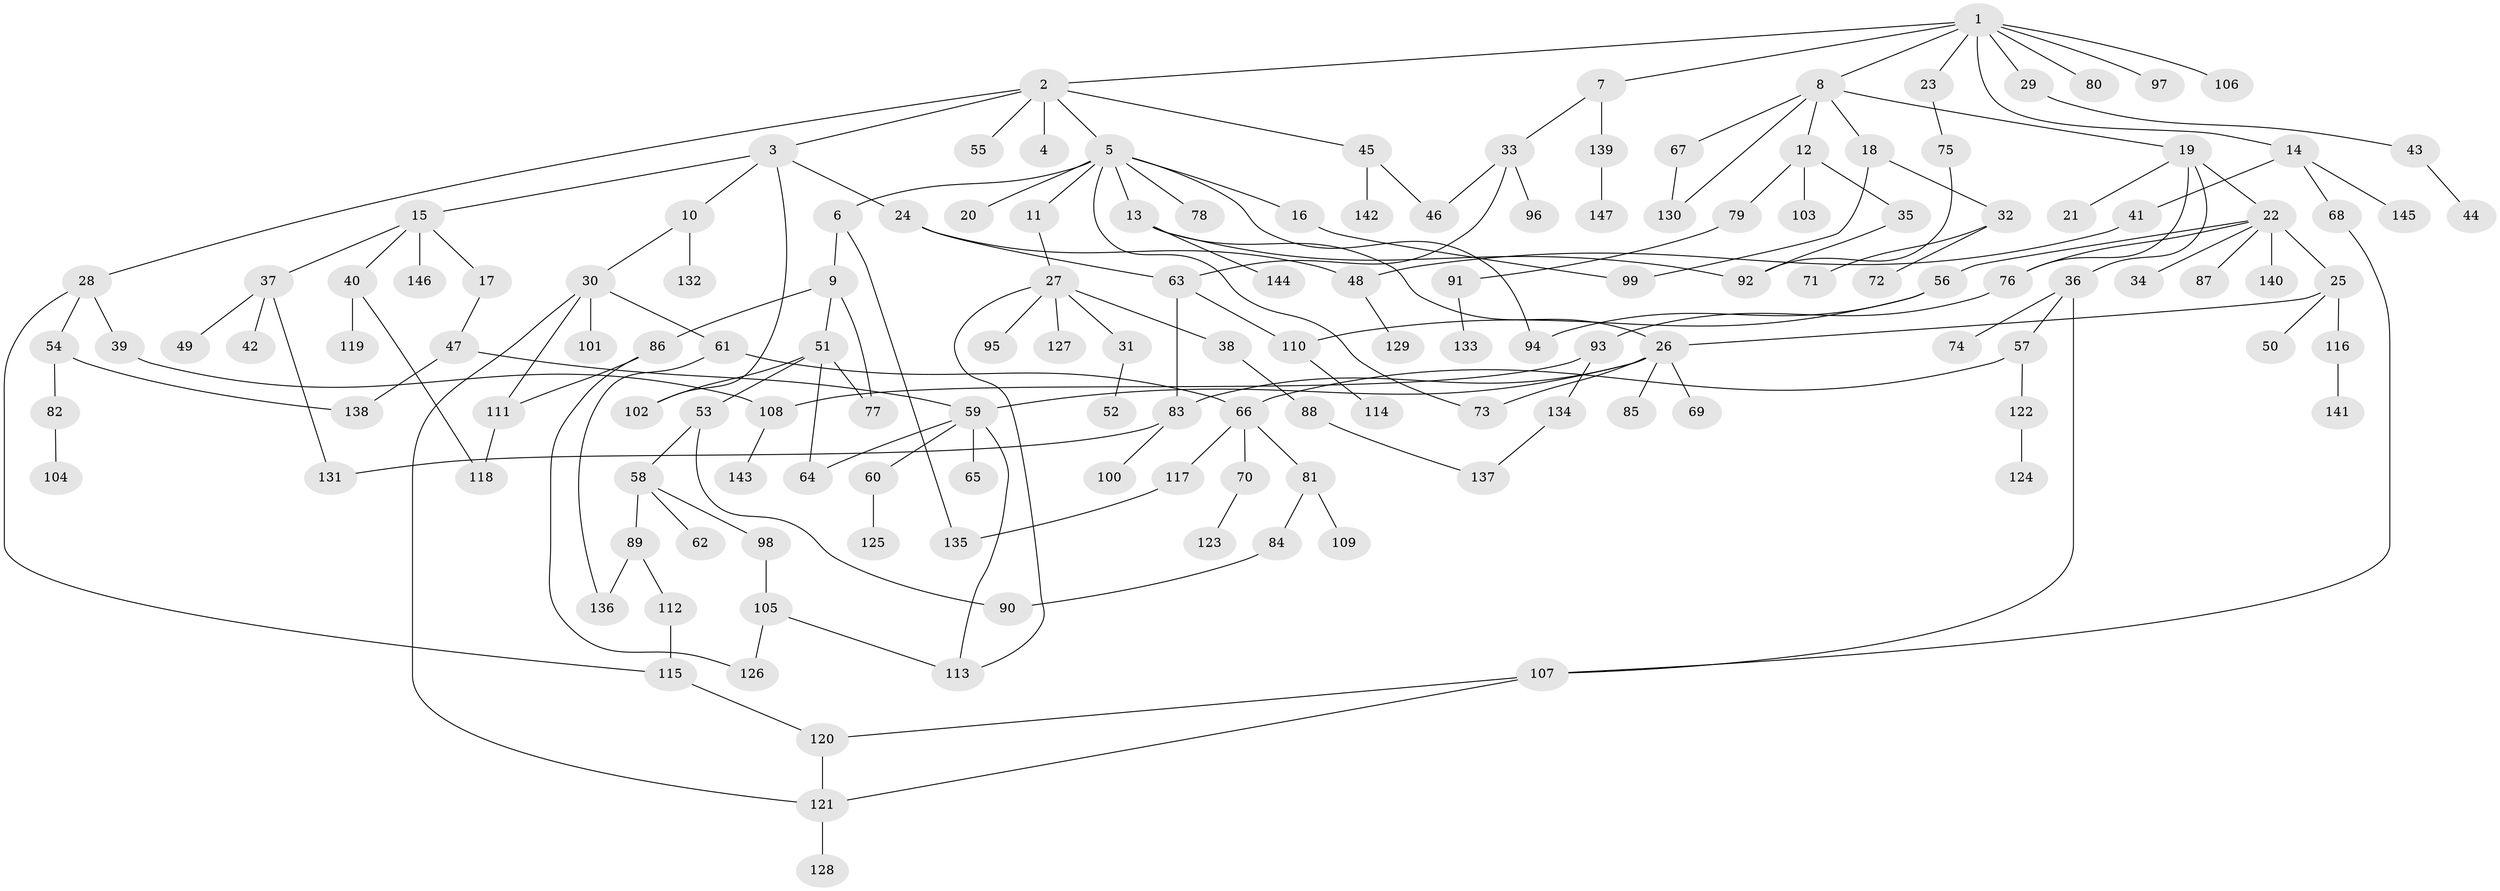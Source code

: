 // Generated by graph-tools (version 1.1) at 2025/25/03/09/25 03:25:24]
// undirected, 147 vertices, 181 edges
graph export_dot {
graph [start="1"]
  node [color=gray90,style=filled];
  1;
  2;
  3;
  4;
  5;
  6;
  7;
  8;
  9;
  10;
  11;
  12;
  13;
  14;
  15;
  16;
  17;
  18;
  19;
  20;
  21;
  22;
  23;
  24;
  25;
  26;
  27;
  28;
  29;
  30;
  31;
  32;
  33;
  34;
  35;
  36;
  37;
  38;
  39;
  40;
  41;
  42;
  43;
  44;
  45;
  46;
  47;
  48;
  49;
  50;
  51;
  52;
  53;
  54;
  55;
  56;
  57;
  58;
  59;
  60;
  61;
  62;
  63;
  64;
  65;
  66;
  67;
  68;
  69;
  70;
  71;
  72;
  73;
  74;
  75;
  76;
  77;
  78;
  79;
  80;
  81;
  82;
  83;
  84;
  85;
  86;
  87;
  88;
  89;
  90;
  91;
  92;
  93;
  94;
  95;
  96;
  97;
  98;
  99;
  100;
  101;
  102;
  103;
  104;
  105;
  106;
  107;
  108;
  109;
  110;
  111;
  112;
  113;
  114;
  115;
  116;
  117;
  118;
  119;
  120;
  121;
  122;
  123;
  124;
  125;
  126;
  127;
  128;
  129;
  130;
  131;
  132;
  133;
  134;
  135;
  136;
  137;
  138;
  139;
  140;
  141;
  142;
  143;
  144;
  145;
  146;
  147;
  1 -- 2;
  1 -- 7;
  1 -- 8;
  1 -- 14;
  1 -- 23;
  1 -- 29;
  1 -- 80;
  1 -- 97;
  1 -- 106;
  2 -- 3;
  2 -- 4;
  2 -- 5;
  2 -- 28;
  2 -- 45;
  2 -- 55;
  3 -- 10;
  3 -- 15;
  3 -- 24;
  3 -- 102;
  5 -- 6;
  5 -- 11;
  5 -- 13;
  5 -- 16;
  5 -- 20;
  5 -- 73;
  5 -- 78;
  5 -- 94;
  6 -- 9;
  6 -- 135;
  7 -- 33;
  7 -- 139;
  8 -- 12;
  8 -- 18;
  8 -- 19;
  8 -- 67;
  8 -- 130;
  9 -- 51;
  9 -- 77;
  9 -- 86;
  10 -- 30;
  10 -- 132;
  11 -- 27;
  12 -- 35;
  12 -- 79;
  12 -- 103;
  13 -- 26;
  13 -- 144;
  13 -- 92;
  14 -- 41;
  14 -- 68;
  14 -- 145;
  15 -- 17;
  15 -- 37;
  15 -- 40;
  15 -- 146;
  16 -- 99;
  17 -- 47;
  18 -- 32;
  18 -- 99;
  19 -- 21;
  19 -- 22;
  19 -- 36;
  19 -- 76;
  22 -- 25;
  22 -- 34;
  22 -- 56;
  22 -- 87;
  22 -- 140;
  22 -- 76;
  23 -- 75;
  24 -- 48;
  24 -- 63;
  25 -- 50;
  25 -- 116;
  25 -- 26;
  26 -- 69;
  26 -- 83;
  26 -- 85;
  26 -- 59;
  26 -- 73;
  27 -- 31;
  27 -- 38;
  27 -- 95;
  27 -- 113;
  27 -- 127;
  28 -- 39;
  28 -- 54;
  28 -- 115;
  29 -- 43;
  30 -- 61;
  30 -- 101;
  30 -- 111;
  30 -- 121;
  31 -- 52;
  32 -- 71;
  32 -- 72;
  33 -- 96;
  33 -- 63;
  33 -- 46;
  35 -- 92;
  36 -- 57;
  36 -- 74;
  36 -- 107;
  37 -- 42;
  37 -- 49;
  37 -- 131;
  38 -- 88;
  39 -- 108;
  40 -- 119;
  40 -- 118;
  41 -- 48;
  43 -- 44;
  45 -- 46;
  45 -- 142;
  47 -- 59;
  47 -- 138;
  48 -- 129;
  51 -- 53;
  51 -- 64;
  51 -- 102;
  51 -- 77;
  53 -- 58;
  53 -- 90;
  54 -- 82;
  54 -- 138;
  56 -- 110;
  56 -- 94;
  57 -- 66;
  57 -- 122;
  58 -- 62;
  58 -- 89;
  58 -- 98;
  59 -- 60;
  59 -- 65;
  59 -- 113;
  59 -- 64;
  60 -- 125;
  61 -- 66;
  61 -- 136;
  63 -- 83;
  63 -- 110;
  66 -- 70;
  66 -- 81;
  66 -- 117;
  67 -- 130;
  68 -- 107;
  70 -- 123;
  75 -- 92;
  76 -- 93;
  79 -- 91;
  81 -- 84;
  81 -- 109;
  82 -- 104;
  83 -- 100;
  83 -- 131;
  84 -- 90;
  86 -- 111;
  86 -- 126;
  88 -- 137;
  89 -- 112;
  89 -- 136;
  91 -- 133;
  93 -- 134;
  93 -- 108;
  98 -- 105;
  105 -- 113;
  105 -- 126;
  107 -- 120;
  107 -- 121;
  108 -- 143;
  110 -- 114;
  111 -- 118;
  112 -- 115;
  115 -- 120;
  116 -- 141;
  117 -- 135;
  120 -- 121;
  121 -- 128;
  122 -- 124;
  134 -- 137;
  139 -- 147;
}
